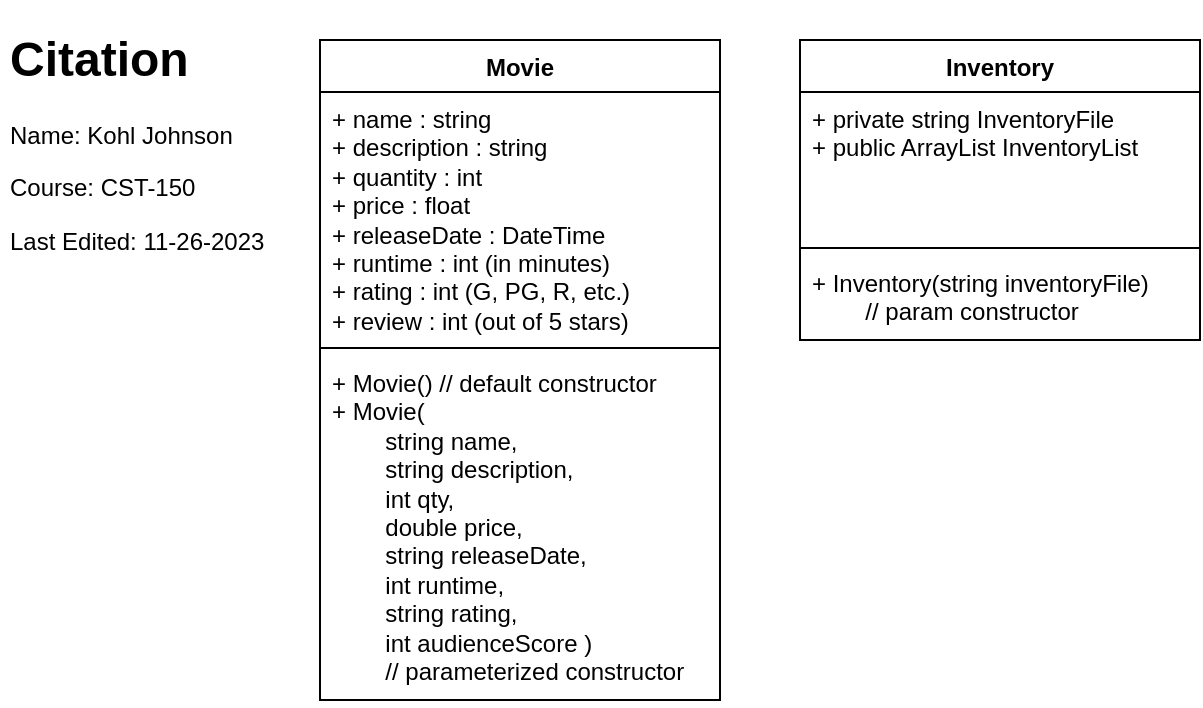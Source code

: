<mxfile version="22.1.4" type="device">
  <diagram name="Page-1" id="_6BiKA8_USuyzhedHKEJ">
    <mxGraphModel dx="1195" dy="1750" grid="1" gridSize="10" guides="1" tooltips="1" connect="1" arrows="1" fold="1" page="1" pageScale="1" pageWidth="850" pageHeight="1100" math="0" shadow="0">
      <root>
        <mxCell id="0" />
        <mxCell id="1" parent="0" />
        <mxCell id="FftS-wdkAc_91_QSJLJ4-1" value="Movie" style="swimlane;fontStyle=1;align=center;verticalAlign=top;childLayout=stackLayout;horizontal=1;startSize=26;horizontalStack=0;resizeParent=1;resizeParentMax=0;resizeLast=0;collapsible=1;marginBottom=0;whiteSpace=wrap;html=1;" parent="1" vertex="1">
          <mxGeometry x="160" y="10" width="200" height="330" as="geometry" />
        </mxCell>
        <mxCell id="FftS-wdkAc_91_QSJLJ4-2" value="+ name : string&lt;br&gt;+ description : string&lt;br&gt;+ quantity : int&lt;br&gt;+ price : float&lt;br&gt;+ releaseDate : DateTime&lt;br&gt;+ runtime : int (in minutes)&lt;br&gt;+ rating : int (G, PG, R, etc.)&lt;br&gt;+ review : int (out of 5 stars)" style="text;strokeColor=none;fillColor=none;align=left;verticalAlign=top;spacingLeft=4;spacingRight=4;overflow=hidden;rotatable=0;points=[[0,0.5],[1,0.5]];portConstraint=eastwest;whiteSpace=wrap;html=1;" parent="FftS-wdkAc_91_QSJLJ4-1" vertex="1">
          <mxGeometry y="26" width="200" height="124" as="geometry" />
        </mxCell>
        <mxCell id="FftS-wdkAc_91_QSJLJ4-3" value="" style="line;strokeWidth=1;fillColor=none;align=left;verticalAlign=middle;spacingTop=-1;spacingLeft=3;spacingRight=3;rotatable=0;labelPosition=right;points=[];portConstraint=eastwest;strokeColor=inherit;" parent="FftS-wdkAc_91_QSJLJ4-1" vertex="1">
          <mxGeometry y="150" width="200" height="8" as="geometry" />
        </mxCell>
        <mxCell id="FftS-wdkAc_91_QSJLJ4-4" value="+ Movie() // default constructor&lt;br&gt;+ Movie(&lt;br&gt;&lt;span style=&quot;white-space: pre;&quot;&gt;&#x9;&lt;/span&gt;string name,&lt;br&gt;&lt;span style=&quot;white-space: pre;&quot;&gt;&#x9;&lt;/span&gt;string description,&lt;br&gt;&lt;span style=&quot;white-space: pre;&quot;&gt;&#x9;&lt;/span&gt;int qty,&lt;br&gt;&lt;span style=&quot;white-space: pre;&quot;&gt;&#x9;&lt;/span&gt;double price,&lt;br&gt;&lt;span style=&quot;white-space: pre;&quot;&gt;&#x9;&lt;/span&gt;string releaseDate,&lt;br&gt;&lt;span style=&quot;white-space: pre;&quot;&gt;&#x9;&lt;/span&gt;int runtime,&lt;br&gt;&lt;span style=&quot;white-space: pre;&quot;&gt;&#x9;&lt;/span&gt;string rating,&lt;br&gt;&lt;span style=&quot;white-space: pre;&quot;&gt;&#x9;&lt;/span&gt;int audienceScore )&lt;br&gt;&lt;span style=&quot;white-space: pre;&quot;&gt;&#x9;&lt;/span&gt;// parameterized constructor" style="text;strokeColor=none;fillColor=none;align=left;verticalAlign=top;spacingLeft=4;spacingRight=4;overflow=hidden;rotatable=0;points=[[0,0.5],[1,0.5]];portConstraint=eastwest;whiteSpace=wrap;html=1;" parent="FftS-wdkAc_91_QSJLJ4-1" vertex="1">
          <mxGeometry y="158" width="200" height="172" as="geometry" />
        </mxCell>
        <mxCell id="ZiQiTLU9SRPEwD2VESwH-1" value="&lt;h1 style=&quot;border-color: var(--border-color);&quot;&gt;Citation&lt;/h1&gt;&lt;h1&gt;&lt;p style=&quot;border-color: var(--border-color); font-size: 12px; font-weight: 400;&quot;&gt;Name: Kohl Johnson&lt;/p&gt;&lt;p style=&quot;border-color: var(--border-color); font-size: 12px; font-weight: 400;&quot;&gt;Course: CST-150&lt;/p&gt;&lt;p style=&quot;border-color: var(--border-color); font-size: 12px; font-weight: 400;&quot;&gt;Last Edited: 11-26-2023&lt;/p&gt;&lt;/h1&gt;" style="text;html=1;strokeColor=none;fillColor=none;spacing=5;spacingTop=-20;whiteSpace=wrap;overflow=hidden;rounded=0;" parent="1" vertex="1">
          <mxGeometry width="190" height="120" as="geometry" />
        </mxCell>
        <mxCell id="8Ad07M57a2ex5SobZJwm-1" value="Inventory" style="swimlane;fontStyle=1;align=center;verticalAlign=top;childLayout=stackLayout;horizontal=1;startSize=26;horizontalStack=0;resizeParent=1;resizeParentMax=0;resizeLast=0;collapsible=1;marginBottom=0;whiteSpace=wrap;html=1;" vertex="1" parent="1">
          <mxGeometry x="400" y="10" width="200" height="150" as="geometry" />
        </mxCell>
        <mxCell id="8Ad07M57a2ex5SobZJwm-2" value="+ private string InventoryFile&lt;br&gt;+ public ArrayList InventoryList" style="text;strokeColor=none;fillColor=none;align=left;verticalAlign=top;spacingLeft=4;spacingRight=4;overflow=hidden;rotatable=0;points=[[0,0.5],[1,0.5]];portConstraint=eastwest;whiteSpace=wrap;html=1;" vertex="1" parent="8Ad07M57a2ex5SobZJwm-1">
          <mxGeometry y="26" width="200" height="74" as="geometry" />
        </mxCell>
        <mxCell id="8Ad07M57a2ex5SobZJwm-3" value="" style="line;strokeWidth=1;fillColor=none;align=left;verticalAlign=middle;spacingTop=-1;spacingLeft=3;spacingRight=3;rotatable=0;labelPosition=right;points=[];portConstraint=eastwest;strokeColor=inherit;" vertex="1" parent="8Ad07M57a2ex5SobZJwm-1">
          <mxGeometry y="100" width="200" height="8" as="geometry" />
        </mxCell>
        <mxCell id="8Ad07M57a2ex5SobZJwm-4" value="+ Inventory(string inventoryFile)&amp;nbsp;&lt;br&gt;&lt;span style=&quot;white-space: pre;&quot;&gt;&#x9;&lt;/span&gt;// param constructor" style="text;strokeColor=none;fillColor=none;align=left;verticalAlign=top;spacingLeft=4;spacingRight=4;overflow=hidden;rotatable=0;points=[[0,0.5],[1,0.5]];portConstraint=eastwest;whiteSpace=wrap;html=1;" vertex="1" parent="8Ad07M57a2ex5SobZJwm-1">
          <mxGeometry y="108" width="200" height="42" as="geometry" />
        </mxCell>
      </root>
    </mxGraphModel>
  </diagram>
</mxfile>
